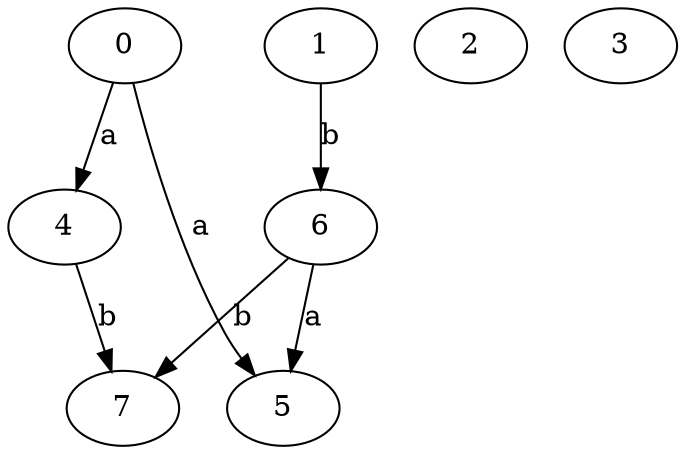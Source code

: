strict digraph  {
0;
1;
2;
4;
3;
5;
6;
7;
0 -> 4  [label=a];
0 -> 5  [label=a];
1 -> 6  [label=b];
4 -> 7  [label=b];
6 -> 5  [label=a];
6 -> 7  [label=b];
}
